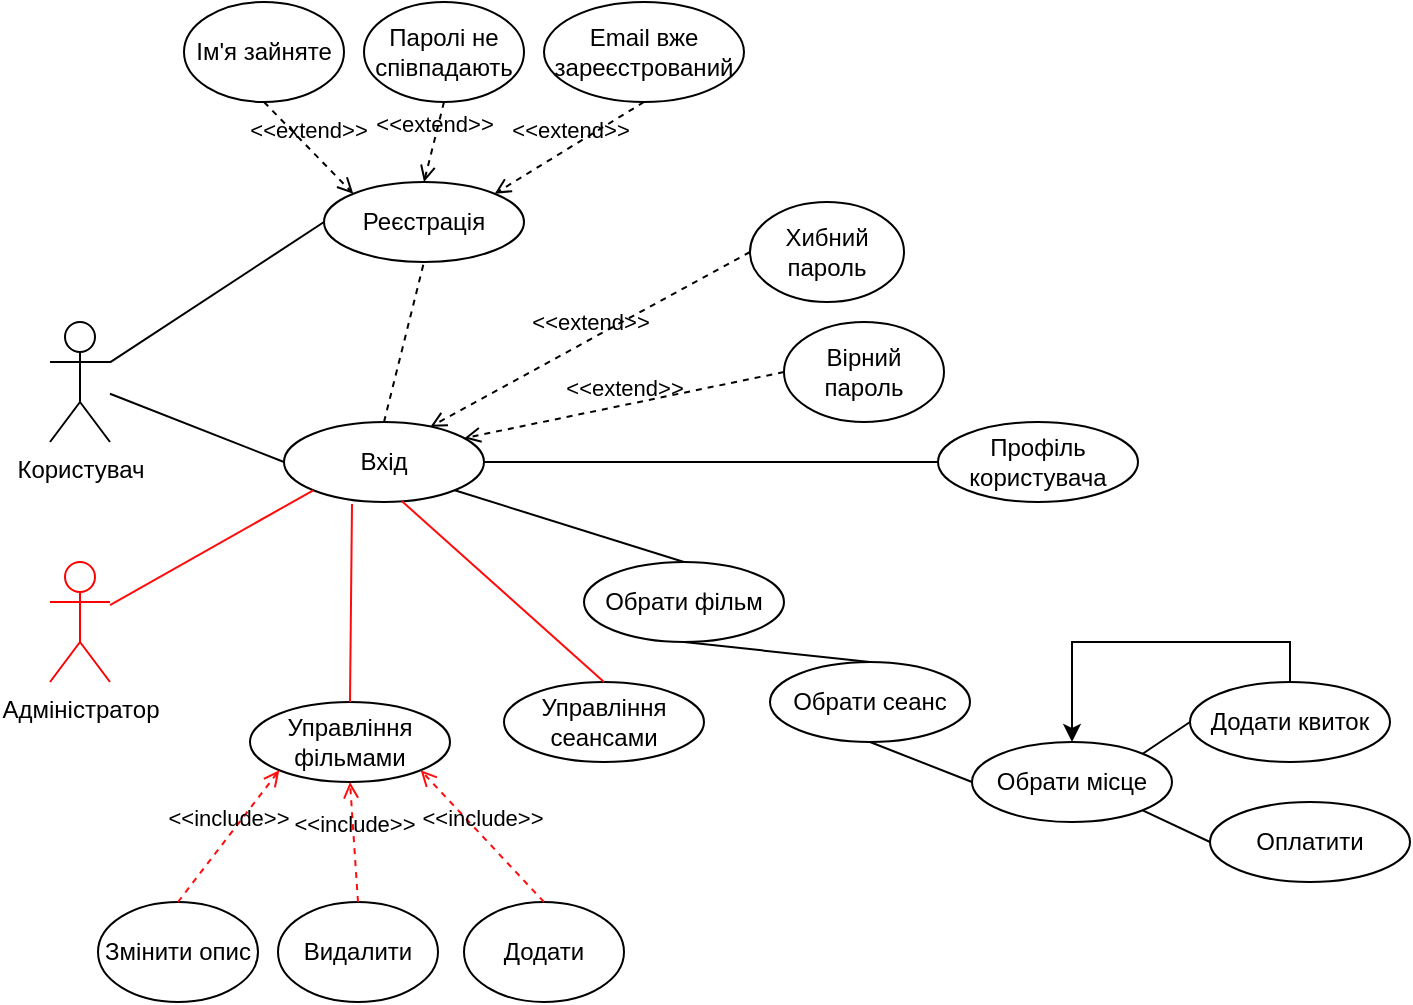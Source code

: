 <mxfile version="26.0.3">
  <diagram name="Сторінка-1" id="Evt-p2QIvp2c4mAs4NWQ">
    <mxGraphModel dx="1122" dy="454" grid="1" gridSize="10" guides="1" tooltips="1" connect="1" arrows="1" fold="1" page="1" pageScale="1" pageWidth="827" pageHeight="1169" math="0" shadow="0">
      <root>
        <mxCell id="0" />
        <mxCell id="1" parent="0" />
        <mxCell id="wV7OhAvMUVkI98Nxj6Et-1" value="Користувач" style="shape=umlActor;verticalLabelPosition=bottom;verticalAlign=top;html=1;outlineConnect=0;" parent="1" vertex="1">
          <mxGeometry x="103" y="280" width="30" height="60" as="geometry" />
        </mxCell>
        <mxCell id="wV7OhAvMUVkI98Nxj6Et-4" value="Реєстрація" style="ellipse;whiteSpace=wrap;html=1;" parent="1" vertex="1">
          <mxGeometry x="240" y="210" width="100" height="40" as="geometry" />
        </mxCell>
        <mxCell id="wV7OhAvMUVkI98Nxj6Et-5" value="Вхід" style="ellipse;whiteSpace=wrap;html=1;" parent="1" vertex="1">
          <mxGeometry x="220" y="330" width="100" height="40" as="geometry" />
        </mxCell>
        <mxCell id="wV7OhAvMUVkI98Nxj6Et-6" value="Обрати фільм" style="ellipse;whiteSpace=wrap;html=1;" parent="1" vertex="1">
          <mxGeometry x="370" y="400" width="100" height="40" as="geometry" />
        </mxCell>
        <mxCell id="wV7OhAvMUVkI98Nxj6Et-7" value="Обрати сеанс" style="ellipse;whiteSpace=wrap;html=1;" parent="1" vertex="1">
          <mxGeometry x="463" y="450" width="100" height="40" as="geometry" />
        </mxCell>
        <mxCell id="wV7OhAvMUVkI98Nxj6Et-8" value="Обрати місце" style="ellipse;whiteSpace=wrap;html=1;" parent="1" vertex="1">
          <mxGeometry x="564" y="490" width="100" height="40" as="geometry" />
        </mxCell>
        <mxCell id="wV7OhAvMUVkI98Nxj6Et-39" style="edgeStyle=orthogonalEdgeStyle;rounded=0;orthogonalLoop=1;jettySize=auto;html=1;exitX=0.5;exitY=0;exitDx=0;exitDy=0;entryX=0.5;entryY=0;entryDx=0;entryDy=0;" parent="1" source="wV7OhAvMUVkI98Nxj6Et-9" target="wV7OhAvMUVkI98Nxj6Et-8" edge="1">
          <mxGeometry relative="1" as="geometry" />
        </mxCell>
        <mxCell id="wV7OhAvMUVkI98Nxj6Et-9" value="Додати квиток" style="ellipse;whiteSpace=wrap;html=1;" parent="1" vertex="1">
          <mxGeometry x="673" y="460" width="100" height="40" as="geometry" />
        </mxCell>
        <mxCell id="wV7OhAvMUVkI98Nxj6Et-10" value="Оплатити" style="ellipse;whiteSpace=wrap;html=1;" parent="1" vertex="1">
          <mxGeometry x="683" y="520" width="100" height="40" as="geometry" />
        </mxCell>
        <mxCell id="wV7OhAvMUVkI98Nxj6Et-19" value="" style="endArrow=none;html=1;rounded=0;entryX=0;entryY=0.5;entryDx=0;entryDy=0;" parent="1" source="wV7OhAvMUVkI98Nxj6Et-1" target="wV7OhAvMUVkI98Nxj6Et-4" edge="1">
          <mxGeometry width="50" height="50" relative="1" as="geometry">
            <mxPoint x="163" y="270" as="sourcePoint" />
            <mxPoint x="213" y="220" as="targetPoint" />
          </mxGeometry>
        </mxCell>
        <mxCell id="wV7OhAvMUVkI98Nxj6Et-20" value="" style="endArrow=none;dashed=1;html=1;rounded=0;entryX=0.5;entryY=1;entryDx=0;entryDy=0;exitX=0.5;exitY=0;exitDx=0;exitDy=0;" parent="1" source="wV7OhAvMUVkI98Nxj6Et-5" target="wV7OhAvMUVkI98Nxj6Et-4" edge="1">
          <mxGeometry width="50" height="50" relative="1" as="geometry">
            <mxPoint x="263" y="310" as="sourcePoint" />
            <mxPoint x="313" y="260" as="targetPoint" />
          </mxGeometry>
        </mxCell>
        <mxCell id="wV7OhAvMUVkI98Nxj6Et-21" value="" style="endArrow=none;html=1;rounded=0;entryX=0;entryY=0.5;entryDx=0;entryDy=0;" parent="1" source="wV7OhAvMUVkI98Nxj6Et-1" target="wV7OhAvMUVkI98Nxj6Et-5" edge="1">
          <mxGeometry width="50" height="50" relative="1" as="geometry">
            <mxPoint x="63" y="430" as="sourcePoint" />
            <mxPoint x="113" y="380" as="targetPoint" />
          </mxGeometry>
        </mxCell>
        <mxCell id="wV7OhAvMUVkI98Nxj6Et-22" value="&amp;lt;&amp;lt;extend&amp;gt;&amp;gt;" style="html=1;verticalAlign=bottom;labelBackgroundColor=none;endArrow=open;endFill=0;dashed=1;rounded=0;entryX=0.732;entryY=0.06;entryDx=0;entryDy=0;exitX=0;exitY=0.5;exitDx=0;exitDy=0;entryPerimeter=0;" parent="1" source="wV7OhAvMUVkI98Nxj6Et-23" target="wV7OhAvMUVkI98Nxj6Et-5" edge="1">
          <mxGeometry width="160" relative="1" as="geometry">
            <mxPoint x="393" y="200" as="sourcePoint" />
            <mxPoint x="553" y="200" as="targetPoint" />
          </mxGeometry>
        </mxCell>
        <mxCell id="wV7OhAvMUVkI98Nxj6Et-23" value="Хибний пароль" style="ellipse;whiteSpace=wrap;html=1;" parent="1" vertex="1">
          <mxGeometry x="453" y="220" width="77" height="50" as="geometry" />
        </mxCell>
        <mxCell id="wV7OhAvMUVkI98Nxj6Et-24" value="Вірний пароль" style="ellipse;whiteSpace=wrap;html=1;" parent="1" vertex="1">
          <mxGeometry x="470" y="280" width="80" height="50" as="geometry" />
        </mxCell>
        <mxCell id="wV7OhAvMUVkI98Nxj6Et-25" value="&amp;lt;&amp;lt;extend&amp;gt;&amp;gt;" style="html=1;verticalAlign=bottom;labelBackgroundColor=none;endArrow=open;endFill=0;dashed=1;rounded=0;entryX=0.902;entryY=0.202;entryDx=0;entryDy=0;exitX=0;exitY=0.5;exitDx=0;exitDy=0;entryPerimeter=0;" parent="1" source="wV7OhAvMUVkI98Nxj6Et-24" target="wV7OhAvMUVkI98Nxj6Et-5" edge="1">
          <mxGeometry width="160" relative="1" as="geometry">
            <mxPoint x="520" y="250" as="sourcePoint" />
            <mxPoint x="680" y="250" as="targetPoint" />
          </mxGeometry>
        </mxCell>
        <mxCell id="wV7OhAvMUVkI98Nxj6Et-26" value="&amp;lt;&amp;lt;extend&amp;gt;&amp;gt;" style="html=1;verticalAlign=bottom;labelBackgroundColor=none;endArrow=open;endFill=0;dashed=1;rounded=0;exitX=0.5;exitY=1;exitDx=0;exitDy=0;entryX=0;entryY=0;entryDx=0;entryDy=0;" parent="1" source="wV7OhAvMUVkI98Nxj6Et-27" target="wV7OhAvMUVkI98Nxj6Et-4" edge="1">
          <mxGeometry width="160" relative="1" as="geometry">
            <mxPoint x="140" y="110" as="sourcePoint" />
            <mxPoint x="300" y="110" as="targetPoint" />
          </mxGeometry>
        </mxCell>
        <mxCell id="wV7OhAvMUVkI98Nxj6Et-27" value="Ім&#39;я зайняте" style="ellipse;whiteSpace=wrap;html=1;" parent="1" vertex="1">
          <mxGeometry x="170" y="120" width="80" height="50" as="geometry" />
        </mxCell>
        <mxCell id="wV7OhAvMUVkI98Nxj6Et-28" value="Паролі не співпадають" style="ellipse;whiteSpace=wrap;html=1;" parent="1" vertex="1">
          <mxGeometry x="260" y="120" width="80" height="50" as="geometry" />
        </mxCell>
        <mxCell id="wV7OhAvMUVkI98Nxj6Et-29" value="&amp;lt;&amp;lt;extend&amp;gt;&amp;gt;" style="html=1;verticalAlign=bottom;labelBackgroundColor=none;endArrow=open;endFill=0;dashed=1;rounded=0;exitX=0.5;exitY=1;exitDx=0;exitDy=0;entryX=0.5;entryY=0;entryDx=0;entryDy=0;" parent="1" source="wV7OhAvMUVkI98Nxj6Et-28" target="wV7OhAvMUVkI98Nxj6Et-4" edge="1">
          <mxGeometry width="160" relative="1" as="geometry">
            <mxPoint x="430" y="120" as="sourcePoint" />
            <mxPoint x="590" y="120" as="targetPoint" />
          </mxGeometry>
        </mxCell>
        <mxCell id="wV7OhAvMUVkI98Nxj6Et-31" value="" style="endArrow=none;html=1;rounded=0;exitX=1;exitY=1;exitDx=0;exitDy=0;entryX=0.5;entryY=0;entryDx=0;entryDy=0;" parent="1" source="wV7OhAvMUVkI98Nxj6Et-5" target="wV7OhAvMUVkI98Nxj6Et-6" edge="1">
          <mxGeometry width="50" height="50" relative="1" as="geometry">
            <mxPoint x="390" y="450" as="sourcePoint" />
            <mxPoint x="440" y="400" as="targetPoint" />
          </mxGeometry>
        </mxCell>
        <mxCell id="wV7OhAvMUVkI98Nxj6Et-32" value="" style="endArrow=none;html=1;rounded=0;exitX=0.5;exitY=1;exitDx=0;exitDy=0;entryX=0.5;entryY=0;entryDx=0;entryDy=0;" parent="1" source="wV7OhAvMUVkI98Nxj6Et-6" target="wV7OhAvMUVkI98Nxj6Et-7" edge="1">
          <mxGeometry width="50" height="50" relative="1" as="geometry">
            <mxPoint x="463" y="410.0" as="sourcePoint" />
            <mxPoint x="470" y="440" as="targetPoint" />
          </mxGeometry>
        </mxCell>
        <mxCell id="wV7OhAvMUVkI98Nxj6Et-34" value="" style="endArrow=none;html=1;rounded=0;exitX=1;exitY=1;exitDx=0;exitDy=0;entryX=0;entryY=0.5;entryDx=0;entryDy=0;" parent="1" source="wV7OhAvMUVkI98Nxj6Et-8" target="wV7OhAvMUVkI98Nxj6Et-10" edge="1">
          <mxGeometry width="50" height="50" relative="1" as="geometry">
            <mxPoint x="720" y="520" as="sourcePoint" />
            <mxPoint x="673.0" y="550.0" as="targetPoint" />
          </mxGeometry>
        </mxCell>
        <mxCell id="wV7OhAvMUVkI98Nxj6Et-35" value="" style="endArrow=none;html=1;rounded=0;exitX=0.5;exitY=1;exitDx=0;exitDy=0;entryX=0;entryY=0.5;entryDx=0;entryDy=0;" parent="1" source="wV7OhAvMUVkI98Nxj6Et-7" target="wV7OhAvMUVkI98Nxj6Et-8" edge="1">
          <mxGeometry width="50" height="50" relative="1" as="geometry">
            <mxPoint x="640" y="480" as="sourcePoint" />
            <mxPoint x="690" y="430" as="targetPoint" />
          </mxGeometry>
        </mxCell>
        <mxCell id="wV7OhAvMUVkI98Nxj6Et-37" value="" style="endArrow=none;html=1;rounded=0;exitX=1;exitY=0;exitDx=0;exitDy=0;entryX=0;entryY=0.5;entryDx=0;entryDy=0;" parent="1" source="wV7OhAvMUVkI98Nxj6Et-8" target="wV7OhAvMUVkI98Nxj6Et-9" edge="1">
          <mxGeometry width="50" height="50" relative="1" as="geometry">
            <mxPoint x="790" y="390" as="sourcePoint" />
            <mxPoint x="840" y="340" as="targetPoint" />
          </mxGeometry>
        </mxCell>
        <mxCell id="wV7OhAvMUVkI98Nxj6Et-42" value="Профіль користувача" style="ellipse;whiteSpace=wrap;html=1;" parent="1" vertex="1">
          <mxGeometry x="547" y="330" width="100" height="40" as="geometry" />
        </mxCell>
        <mxCell id="wV7OhAvMUVkI98Nxj6Et-43" value="" style="endArrow=none;html=1;rounded=0;entryX=0;entryY=0.5;entryDx=0;entryDy=0;" parent="1" source="wV7OhAvMUVkI98Nxj6Et-5" target="wV7OhAvMUVkI98Nxj6Et-42" edge="1">
          <mxGeometry width="50" height="50" relative="1" as="geometry">
            <mxPoint x="410" y="390" as="sourcePoint" />
            <mxPoint x="460" y="340" as="targetPoint" />
          </mxGeometry>
        </mxCell>
        <mxCell id="wV7OhAvMUVkI98Nxj6Et-53" value="Адміністратор" style="shape=umlActor;verticalLabelPosition=bottom;verticalAlign=top;html=1;strokeColor=#FF0000;" parent="1" vertex="1">
          <mxGeometry x="103" y="400" width="30" height="60" as="geometry" />
        </mxCell>
        <mxCell id="wV7OhAvMUVkI98Nxj6Et-57" value="" style="endArrow=none;html=1;rounded=0;entryX=0;entryY=1;entryDx=0;entryDy=0;fillColor=#FF0B0B;strokeColor=light-dark(#FF0B0B,#FF0B0B);" parent="1" source="wV7OhAvMUVkI98Nxj6Et-53" target="wV7OhAvMUVkI98Nxj6Et-5" edge="1">
          <mxGeometry width="50" height="50" relative="1" as="geometry">
            <mxPoint x="140" y="440" as="sourcePoint" />
            <mxPoint x="190" y="390" as="targetPoint" />
          </mxGeometry>
        </mxCell>
        <mxCell id="wV7OhAvMUVkI98Nxj6Et-65" value="Управління фільмами" style="ellipse;whiteSpace=wrap;html=1;" parent="1" vertex="1">
          <mxGeometry x="203" y="470" width="100" height="40" as="geometry" />
        </mxCell>
        <mxCell id="wV7OhAvMUVkI98Nxj6Et-66" value="Управління сеансами" style="ellipse;whiteSpace=wrap;html=1;" parent="1" vertex="1">
          <mxGeometry x="330" y="460" width="100" height="40" as="geometry" />
        </mxCell>
        <mxCell id="wV7OhAvMUVkI98Nxj6Et-67" value="" style="endArrow=none;html=1;rounded=0;exitX=0.5;exitY=0;exitDx=0;exitDy=0;entryX=0.34;entryY=1.026;entryDx=0;entryDy=0;entryPerimeter=0;strokeColor=light-dark(#FF0B0B,#FF0B0B);" parent="1" source="wV7OhAvMUVkI98Nxj6Et-65" target="wV7OhAvMUVkI98Nxj6Et-5" edge="1">
          <mxGeometry width="50" height="50" relative="1" as="geometry">
            <mxPoint x="270" y="450" as="sourcePoint" />
            <mxPoint x="320" y="400" as="targetPoint" />
          </mxGeometry>
        </mxCell>
        <mxCell id="wV7OhAvMUVkI98Nxj6Et-69" value="" style="endArrow=none;html=1;rounded=0;entryX=0.59;entryY=0.991;entryDx=0;entryDy=0;entryPerimeter=0;exitX=0.5;exitY=0;exitDx=0;exitDy=0;strokeColor=light-dark(#FF0B0B,#FF0B0B);" parent="1" source="wV7OhAvMUVkI98Nxj6Et-66" target="wV7OhAvMUVkI98Nxj6Et-5" edge="1">
          <mxGeometry width="50" height="50" relative="1" as="geometry">
            <mxPoint x="400" y="500" as="sourcePoint" />
            <mxPoint x="450" y="450" as="targetPoint" />
          </mxGeometry>
        </mxCell>
        <mxCell id="wV7OhAvMUVkI98Nxj6Et-70" value="Додати" style="ellipse;whiteSpace=wrap;html=1;" parent="1" vertex="1">
          <mxGeometry x="310" y="570" width="80" height="50" as="geometry" />
        </mxCell>
        <mxCell id="wV7OhAvMUVkI98Nxj6Et-71" value="Видалити" style="ellipse;whiteSpace=wrap;html=1;" parent="1" vertex="1">
          <mxGeometry x="217" y="570" width="80" height="50" as="geometry" />
        </mxCell>
        <mxCell id="wV7OhAvMUVkI98Nxj6Et-72" value="Змінити опис" style="ellipse;whiteSpace=wrap;html=1;" parent="1" vertex="1">
          <mxGeometry x="127" y="570" width="80" height="50" as="geometry" />
        </mxCell>
        <mxCell id="wV7OhAvMUVkI98Nxj6Et-76" value="&amp;lt;&amp;lt;include&amp;gt;&amp;gt;" style="html=1;verticalAlign=bottom;labelBackgroundColor=none;endArrow=open;endFill=0;dashed=1;rounded=0;exitX=0.5;exitY=0;exitDx=0;exitDy=0;entryX=0;entryY=1;entryDx=0;entryDy=0;strokeColor=light-dark(#FF0B0B,#FF0B0B);" parent="1" source="wV7OhAvMUVkI98Nxj6Et-72" target="wV7OhAvMUVkI98Nxj6Et-65" edge="1">
          <mxGeometry width="160" relative="1" as="geometry">
            <mxPoint x="150" y="540" as="sourcePoint" />
            <mxPoint x="310" y="540" as="targetPoint" />
          </mxGeometry>
        </mxCell>
        <mxCell id="wV7OhAvMUVkI98Nxj6Et-77" value="&amp;lt;&amp;lt;include&amp;gt;&amp;gt;" style="html=1;verticalAlign=bottom;labelBackgroundColor=none;endArrow=open;endFill=0;dashed=1;rounded=0;exitX=0.5;exitY=0;exitDx=0;exitDy=0;entryX=0.5;entryY=1;entryDx=0;entryDy=0;strokeColor=light-dark(#FF0B0B,#FF0B0B);" parent="1" source="wV7OhAvMUVkI98Nxj6Et-71" target="wV7OhAvMUVkI98Nxj6Et-65" edge="1">
          <mxGeometry width="160" relative="1" as="geometry">
            <mxPoint x="177" y="580" as="sourcePoint" />
            <mxPoint x="228" y="514" as="targetPoint" />
          </mxGeometry>
        </mxCell>
        <mxCell id="wV7OhAvMUVkI98Nxj6Et-78" value="&amp;lt;&amp;lt;include&amp;gt;&amp;gt;" style="html=1;verticalAlign=bottom;labelBackgroundColor=none;endArrow=open;endFill=0;dashed=1;rounded=0;exitX=0.5;exitY=0;exitDx=0;exitDy=0;entryX=1;entryY=1;entryDx=0;entryDy=0;strokeColor=light-dark(#FF0B0B,#FF0B0B);" parent="1" source="wV7OhAvMUVkI98Nxj6Et-70" target="wV7OhAvMUVkI98Nxj6Et-65" edge="1">
          <mxGeometry width="160" relative="1" as="geometry">
            <mxPoint x="187" y="590" as="sourcePoint" />
            <mxPoint x="238" y="524" as="targetPoint" />
          </mxGeometry>
        </mxCell>
        <mxCell id="2" value="Email вже зареєстрований" style="ellipse;whiteSpace=wrap;html=1;" parent="1" vertex="1">
          <mxGeometry x="350" y="120" width="100" height="50" as="geometry" />
        </mxCell>
        <mxCell id="3" value="&amp;lt;&amp;lt;extend&amp;gt;&amp;gt;" style="html=1;verticalAlign=bottom;labelBackgroundColor=none;endArrow=open;endFill=0;dashed=1;exitX=0.5;exitY=1;exitDx=0;exitDy=0;entryX=1;entryY=0;entryDx=0;entryDy=0;" parent="1" source="2" target="wV7OhAvMUVkI98Nxj6Et-4" edge="1">
          <mxGeometry width="160" relative="1" as="geometry">
            <mxPoint x="440" y="120" as="sourcePoint" />
            <mxPoint x="600" y="120" as="targetPoint" />
          </mxGeometry>
        </mxCell>
      </root>
    </mxGraphModel>
  </diagram>
</mxfile>
